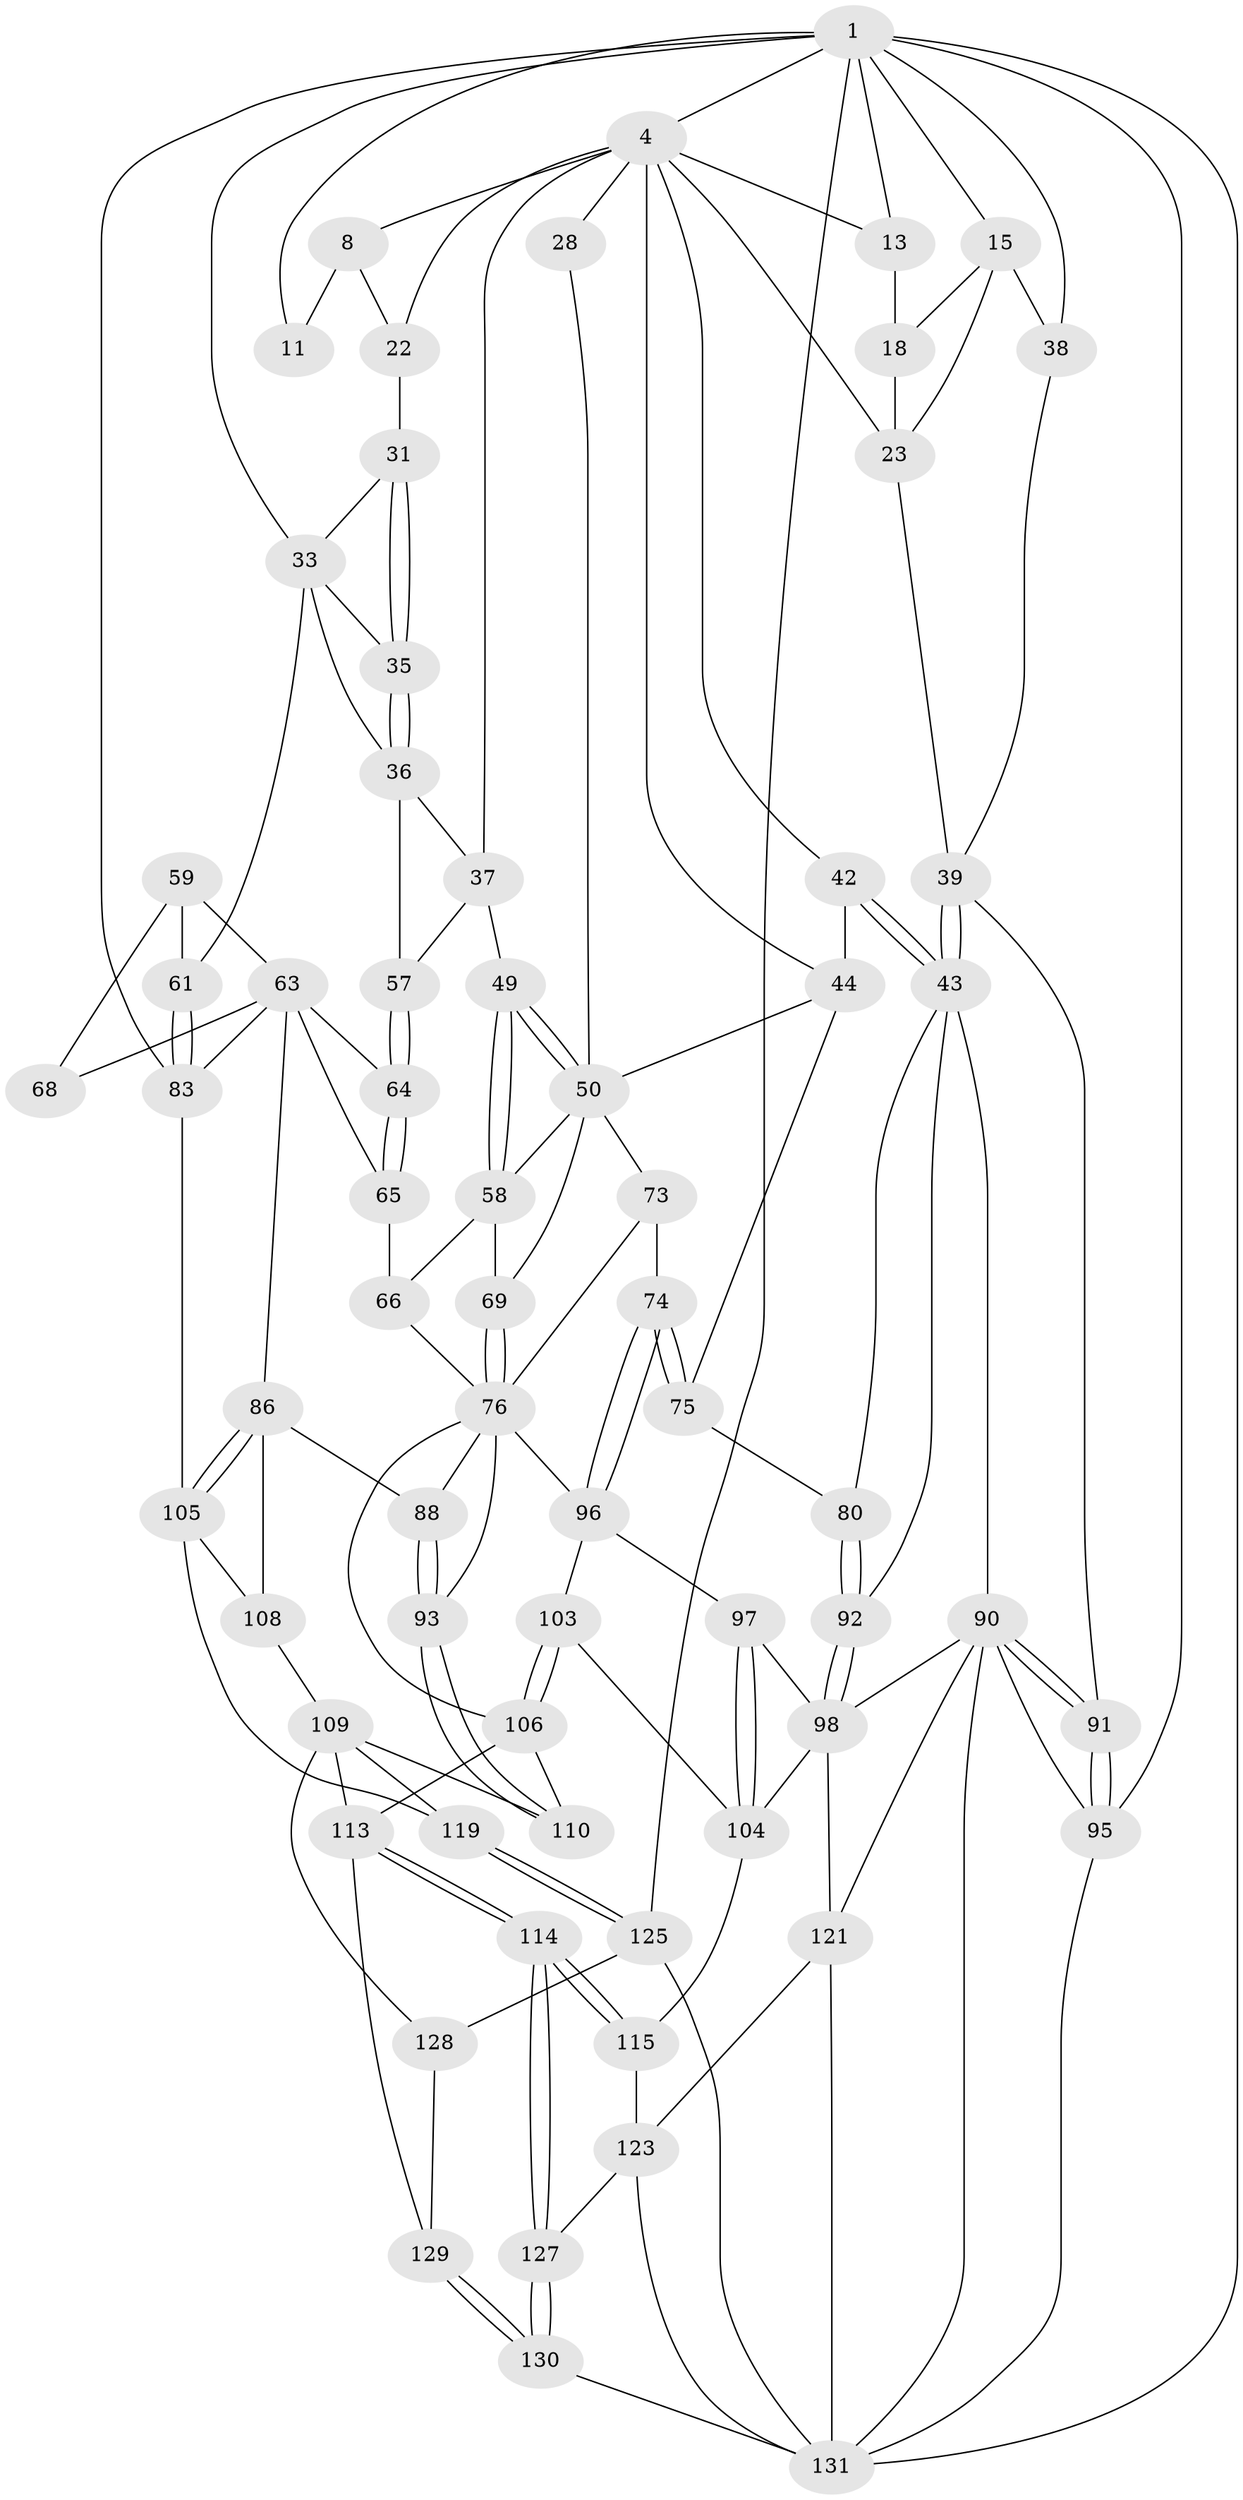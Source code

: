 // original degree distribution, {3: 0.044444444444444446, 5: 0.562962962962963, 6: 0.21481481481481482, 4: 0.17777777777777778}
// Generated by graph-tools (version 1.1) at 2025/28/03/15/25 16:28:11]
// undirected, 67 vertices, 154 edges
graph export_dot {
graph [start="1"]
  node [color=gray90,style=filled];
  1 [pos="+0.7630095148534396+0",super="+2+9"];
  4 [pos="+0.45787004465763814+0",super="+5+20"];
  8 [pos="+0.7623986082164534+0",super="+12"];
  11 [pos="+1+0"];
  13 [pos="+0.24068277328835877+0.05590262184705703",super="+17"];
  15 [pos="+0+0",super="+30+16"];
  18 [pos="+0.2128138932492799+0.13600230773697408"];
  22 [pos="+0.8432408813416107+0.1592454814643569"];
  23 [pos="+0.31153844481880455+0.20636060700929687",super="+24"];
  28 [pos="+0.6506950179521732+0.22857866339920105"];
  31 [pos="+0.8481747228594138+0.1626505614257013",super="+32"];
  33 [pos="+1+0.18571500503508498",super="+34+46"];
  35 [pos="+0.9131944083934619+0.26514538551371336"];
  36 [pos="+0.8979262434589307+0.31434548756153124",super="+47"];
  37 [pos="+0.8737002066017164+0.33647931477772997",super="+48"];
  38 [pos="+0+0.19877019566161866"];
  39 [pos="+0.18904176606773274+0.2765356350413259",super="+40"];
  42 [pos="+0.3523093687168925+0.40043897603086126"];
  43 [pos="+0.2968695108839902+0.3947150607170613",super="+54"];
  44 [pos="+0.5280649747309446+0.36579292481255793",super="+45"];
  49 [pos="+0.7703829367753438+0.42028086677589793"];
  50 [pos="+0.7060477464848368+0.35449719387104756",super="+51"];
  57 [pos="+0.874431907292058+0.37020299214707975"];
  58 [pos="+0.7690835078042543+0.42315106772698746",super="+67"];
  59 [pos="+0.9504982303475297+0.4281516106166044",super="+62+60"];
  61 [pos="+1+0.5182958660749247"];
  63 [pos="+0.9190000607332699+0.4940963846353192",super="+70"];
  64 [pos="+0.882227668562311+0.47639459312504734"];
  65 [pos="+0.8457963492594192+0.522052234795775"];
  66 [pos="+0.7625533345630374+0.5027526871700638"];
  68 [pos="+1+0.5019363403514384"];
  69 [pos="+0.6037994801831814+0.45304945821584214"];
  73 [pos="+0.4971810979171302+0.5753772413466482"];
  74 [pos="+0.4323851579059587+0.5637174692041675"];
  75 [pos="+0.3855914984430997+0.4890090985787933"];
  76 [pos="+0.6334514225058816+0.5185958843198422",super="+79+77"];
  80 [pos="+0.2841591728313535+0.5771432818057709"];
  83 [pos="+1+0.5770817038909801",super="+85"];
  86 [pos="+0.880580363257009+0.6191779586891262",super="+87"];
  88 [pos="+0.7525711054919338+0.6207778425101982"];
  90 [pos="+0.03996788713578663+0.5690311520527731",super="+101"];
  91 [pos="+0+0.5639849653835344"];
  92 [pos="+0.2751284463300472+0.5912983034246323"];
  93 [pos="+0.6543639954568703+0.6556413695948148"];
  95 [pos="+0+0.7809304636400168"];
  96 [pos="+0.42179067557235345+0.5957785343613783",super="+102"];
  97 [pos="+0.40812628080257063+0.6188123092487947"];
  98 [pos="+0.2756429654190814+0.636230889827815",super="+99"];
  103 [pos="+0.46530845957581773+0.7355324021444813"];
  104 [pos="+0.38760720030517853+0.7279191317468094",super="+107"];
  105 [pos="+1+0.7537698134483536",super="+111"];
  106 [pos="+0.5401119960464219+0.7760925484506787",super="+112"];
  108 [pos="+0.8158207092783827+0.7655174028548021"];
  109 [pos="+0.7265941264141225+0.7915718832664979",super="+117"];
  110 [pos="+0.7220325345568308+0.7880017414848653"];
  113 [pos="+0.5344745688206258+0.8607328457123559",super="+118"];
  114 [pos="+0.5341020958354824+0.8610154085246564"];
  115 [pos="+0.3044626380777182+0.7974989978791904"];
  119 [pos="+0.8644468426144299+0.8974797716597244"];
  121 [pos="+0.12800243706904574+0.8741069219495899",super="+124"];
  123 [pos="+0.30750755066493696+0.835945299898981",super="+126"];
  125 [pos="+1+1",super="+134"];
  127 [pos="+0.49086286715978017+0.9249072175175151"];
  128 [pos="+0.709747596323137+0.9634243517345913"];
  129 [pos="+0.6266334075078646+0.925634377114642"];
  130 [pos="+0.5175902982312821+1"];
  131 [pos="+0.1636486796877278+1",super="+132"];
  1 -- 4;
  1 -- 38;
  1 -- 13;
  1 -- 95;
  1 -- 15;
  1 -- 33;
  1 -- 131;
  1 -- 11;
  1 -- 125;
  1 -- 83;
  4 -- 37;
  4 -- 22;
  4 -- 8;
  4 -- 28 [weight=2];
  4 -- 23 [weight=2];
  4 -- 42;
  4 -- 13;
  4 -- 44;
  8 -- 11;
  8 -- 22;
  13 -- 18;
  15 -- 38;
  15 -- 18;
  15 -- 23;
  18 -- 23;
  22 -- 31;
  23 -- 39;
  28 -- 50;
  31 -- 35;
  31 -- 35;
  31 -- 33;
  33 -- 35;
  33 -- 36;
  33 -- 61;
  35 -- 36;
  35 -- 36;
  36 -- 37;
  36 -- 57;
  37 -- 49;
  37 -- 57;
  38 -- 39;
  39 -- 43 [weight=2];
  39 -- 43;
  39 -- 91;
  42 -- 43;
  42 -- 43;
  42 -- 44;
  43 -- 80;
  43 -- 90;
  43 -- 92;
  44 -- 50;
  44 -- 75;
  49 -- 50;
  49 -- 50;
  49 -- 58;
  49 -- 58;
  50 -- 69;
  50 -- 73;
  50 -- 58;
  57 -- 64;
  57 -- 64;
  58 -- 69;
  58 -- 66;
  59 -- 68 [weight=2];
  59 -- 63;
  59 -- 61;
  61 -- 83;
  61 -- 83;
  63 -- 64;
  63 -- 65;
  63 -- 83;
  63 -- 68;
  63 -- 86;
  64 -- 65;
  64 -- 65;
  65 -- 66;
  66 -- 76;
  69 -- 76;
  69 -- 76;
  73 -- 74;
  73 -- 76;
  74 -- 75;
  74 -- 75;
  74 -- 96;
  74 -- 96;
  75 -- 80;
  76 -- 88;
  76 -- 96;
  76 -- 106;
  76 -- 93;
  80 -- 92;
  80 -- 92;
  83 -- 105;
  86 -- 105;
  86 -- 105;
  86 -- 88;
  86 -- 108;
  88 -- 93;
  88 -- 93;
  90 -- 91;
  90 -- 91;
  90 -- 131;
  90 -- 121;
  90 -- 95;
  90 -- 98;
  91 -- 95;
  91 -- 95;
  92 -- 98;
  92 -- 98;
  93 -- 110;
  93 -- 110;
  95 -- 131;
  96 -- 97;
  96 -- 103;
  97 -- 98;
  97 -- 104;
  97 -- 104;
  98 -- 121;
  98 -- 104;
  103 -- 104;
  103 -- 106;
  103 -- 106;
  104 -- 115;
  105 -- 108;
  105 -- 119;
  106 -- 113;
  106 -- 110;
  108 -- 109;
  109 -- 110;
  109 -- 128;
  109 -- 113;
  109 -- 119;
  113 -- 114;
  113 -- 114;
  113 -- 129;
  114 -- 115;
  114 -- 115;
  114 -- 127;
  114 -- 127;
  115 -- 123;
  119 -- 125;
  119 -- 125;
  121 -- 123;
  121 -- 131;
  123 -- 127;
  123 -- 131;
  125 -- 128;
  125 -- 131;
  127 -- 130;
  127 -- 130;
  128 -- 129;
  129 -- 130;
  129 -- 130;
  130 -- 131;
}

